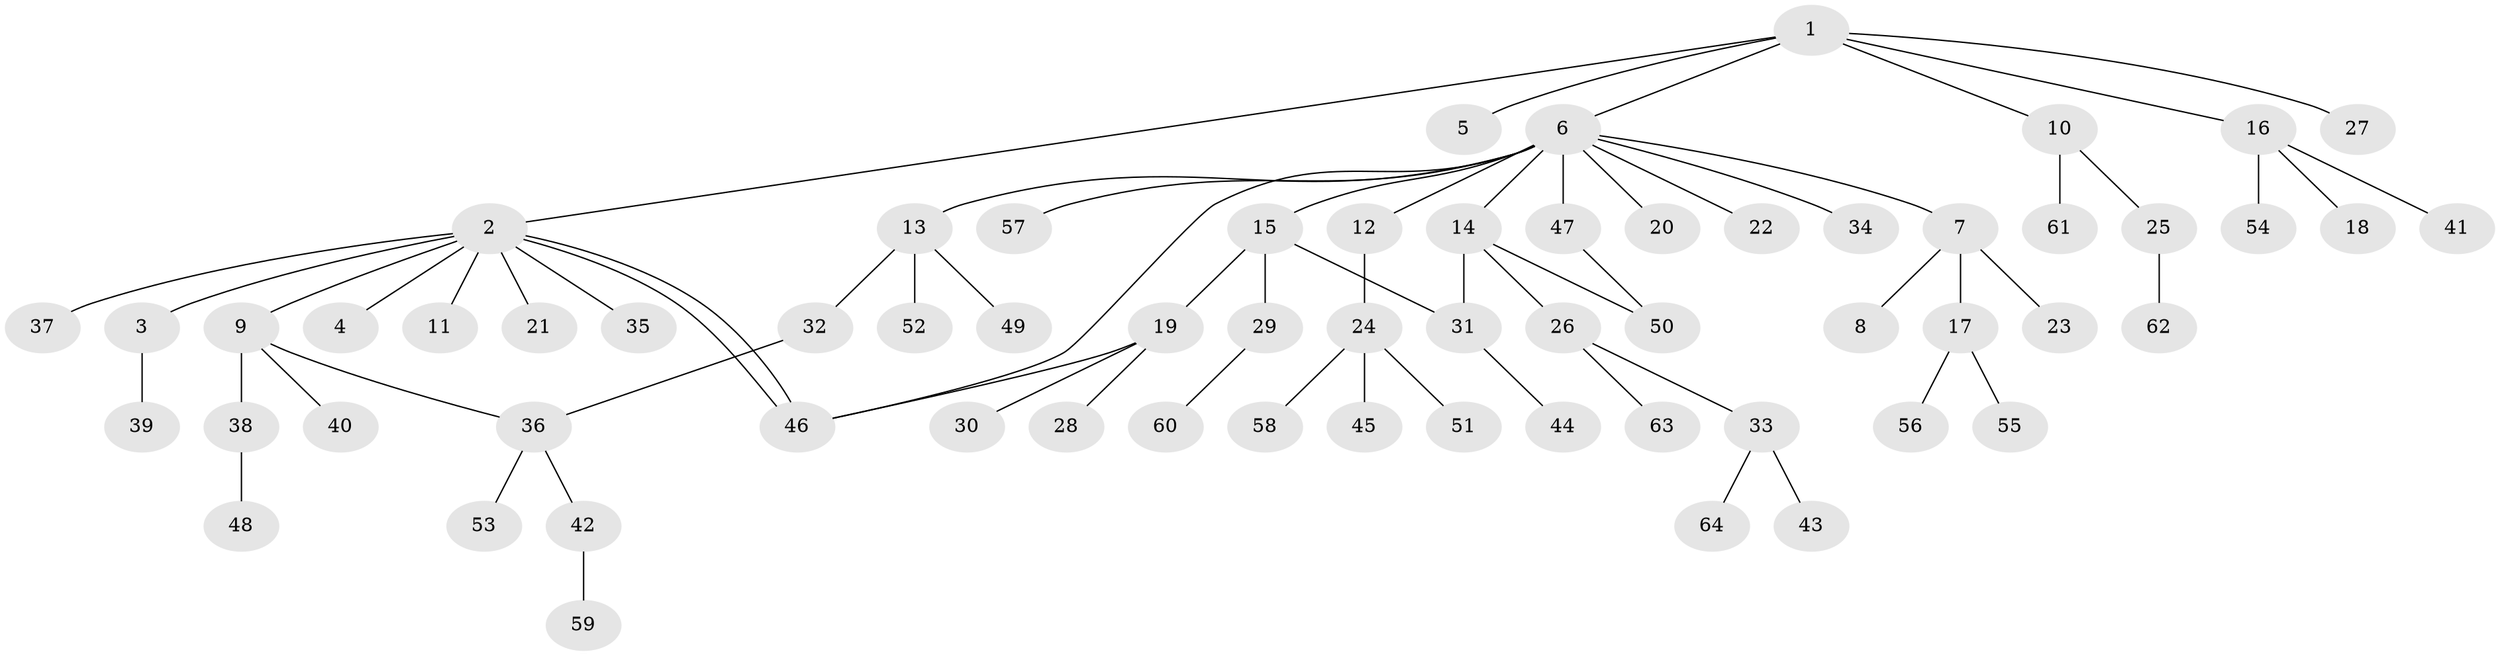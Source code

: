 // Generated by graph-tools (version 1.1) at 2025/01/03/09/25 03:01:41]
// undirected, 64 vertices, 69 edges
graph export_dot {
graph [start="1"]
  node [color=gray90,style=filled];
  1;
  2;
  3;
  4;
  5;
  6;
  7;
  8;
  9;
  10;
  11;
  12;
  13;
  14;
  15;
  16;
  17;
  18;
  19;
  20;
  21;
  22;
  23;
  24;
  25;
  26;
  27;
  28;
  29;
  30;
  31;
  32;
  33;
  34;
  35;
  36;
  37;
  38;
  39;
  40;
  41;
  42;
  43;
  44;
  45;
  46;
  47;
  48;
  49;
  50;
  51;
  52;
  53;
  54;
  55;
  56;
  57;
  58;
  59;
  60;
  61;
  62;
  63;
  64;
  1 -- 2;
  1 -- 5;
  1 -- 6;
  1 -- 10;
  1 -- 16;
  1 -- 27;
  2 -- 3;
  2 -- 4;
  2 -- 9;
  2 -- 11;
  2 -- 21;
  2 -- 35;
  2 -- 37;
  2 -- 46;
  2 -- 46;
  3 -- 39;
  6 -- 7;
  6 -- 12;
  6 -- 13;
  6 -- 14;
  6 -- 15;
  6 -- 20;
  6 -- 22;
  6 -- 34;
  6 -- 46;
  6 -- 47;
  6 -- 57;
  7 -- 8;
  7 -- 17;
  7 -- 23;
  9 -- 36;
  9 -- 38;
  9 -- 40;
  10 -- 25;
  10 -- 61;
  12 -- 24;
  13 -- 32;
  13 -- 49;
  13 -- 52;
  14 -- 26;
  14 -- 31;
  14 -- 50;
  15 -- 19;
  15 -- 29;
  15 -- 31;
  16 -- 18;
  16 -- 41;
  16 -- 54;
  17 -- 55;
  17 -- 56;
  19 -- 28;
  19 -- 30;
  19 -- 46;
  24 -- 45;
  24 -- 51;
  24 -- 58;
  25 -- 62;
  26 -- 33;
  26 -- 63;
  29 -- 60;
  31 -- 44;
  32 -- 36;
  33 -- 43;
  33 -- 64;
  36 -- 42;
  36 -- 53;
  38 -- 48;
  42 -- 59;
  47 -- 50;
}
